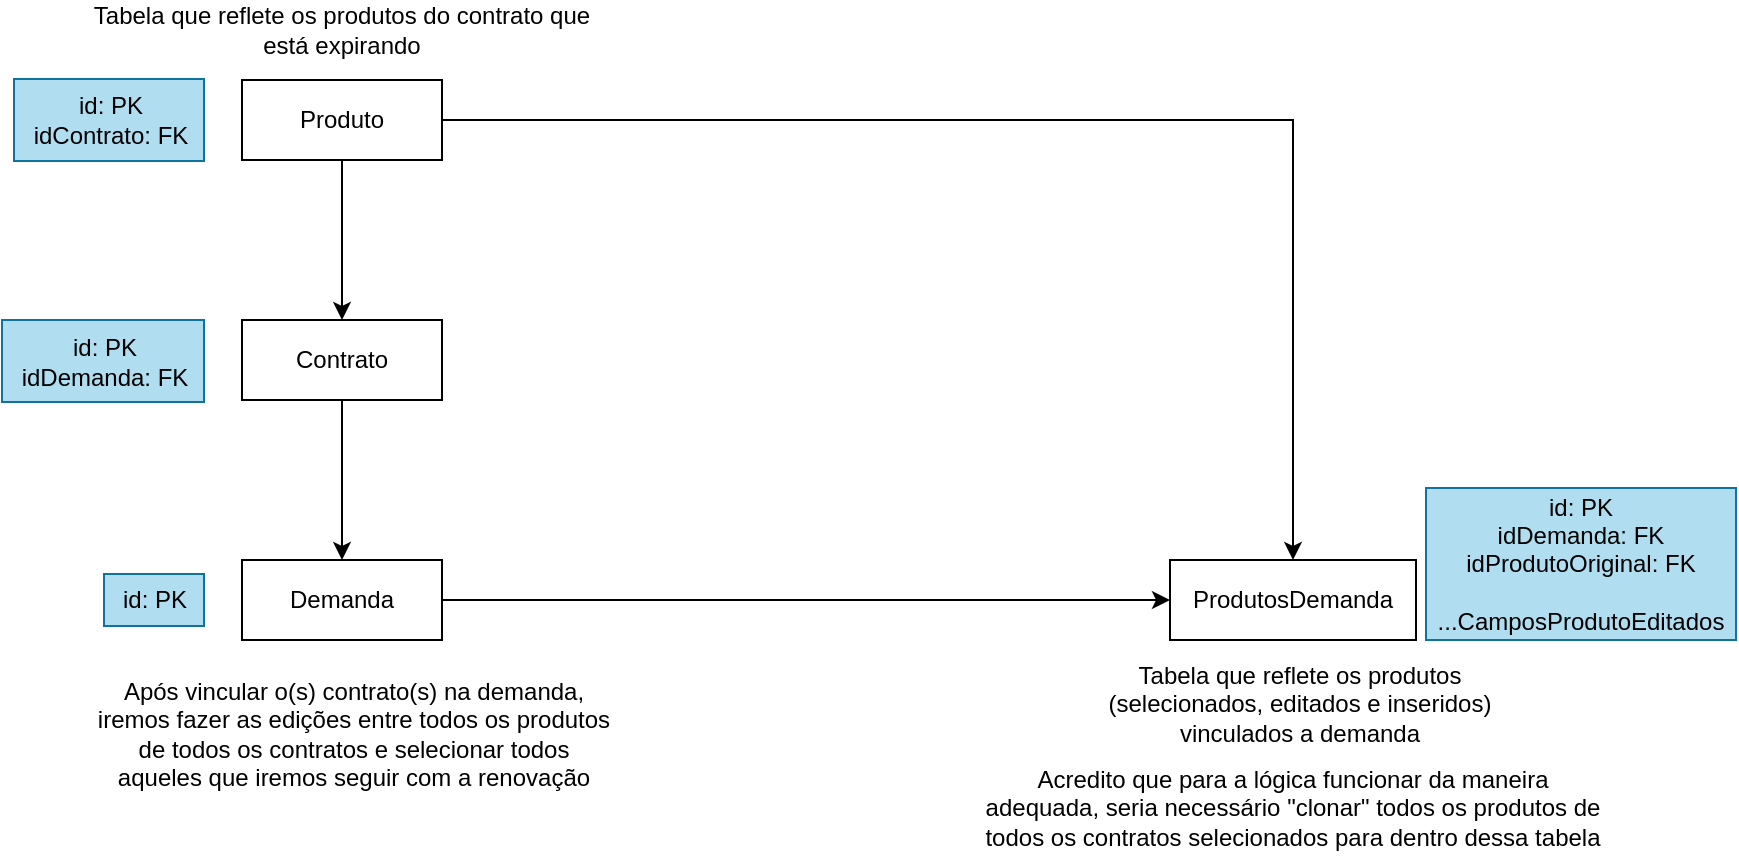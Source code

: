 <mxfile version="21.6.9" type="github">
  <diagram name="Página-1" id="Pv-uPSXKJwnVkepwn0U3">
    <mxGraphModel dx="1450" dy="594" grid="0" gridSize="10" guides="1" tooltips="1" connect="1" arrows="1" fold="1" page="0" pageScale="1" pageWidth="827" pageHeight="1169" math="0" shadow="0">
      <root>
        <mxCell id="0" />
        <mxCell id="1" parent="0" />
        <mxCell id="guSIaSDa5D-_uKVz6Epk-13" style="edgeStyle=orthogonalEdgeStyle;rounded=0;orthogonalLoop=1;jettySize=auto;html=1;entryX=0.5;entryY=0;entryDx=0;entryDy=0;" parent="1" source="_ZVavmt4DmscRp0UoZDF-1" target="guSIaSDa5D-_uKVz6Epk-1" edge="1">
          <mxGeometry relative="1" as="geometry" />
        </mxCell>
        <mxCell id="_ZVavmt4DmscRp0UoZDF-1" value="Contrato" style="whiteSpace=wrap;html=1;align=center;" parent="1" vertex="1">
          <mxGeometry x="-100" y="220" width="100" height="40" as="geometry" />
        </mxCell>
        <mxCell id="guSIaSDa5D-_uKVz6Epk-14" style="edgeStyle=orthogonalEdgeStyle;rounded=0;orthogonalLoop=1;jettySize=auto;html=1;entryX=0;entryY=0.5;entryDx=0;entryDy=0;" parent="1" source="guSIaSDa5D-_uKVz6Epk-1" target="guSIaSDa5D-_uKVz6Epk-6" edge="1">
          <mxGeometry relative="1" as="geometry">
            <Array as="points">
              <mxPoint x="173" y="360" />
            </Array>
          </mxGeometry>
        </mxCell>
        <mxCell id="guSIaSDa5D-_uKVz6Epk-1" value="Demanda" style="whiteSpace=wrap;html=1;align=center;" parent="1" vertex="1">
          <mxGeometry x="-100" y="340" width="100" height="40" as="geometry" />
        </mxCell>
        <mxCell id="guSIaSDa5D-_uKVz6Epk-3" style="edgeStyle=orthogonalEdgeStyle;rounded=0;orthogonalLoop=1;jettySize=auto;html=1;entryX=0.5;entryY=0;entryDx=0;entryDy=0;" parent="1" source="guSIaSDa5D-_uKVz6Epk-2" target="_ZVavmt4DmscRp0UoZDF-1" edge="1">
          <mxGeometry relative="1" as="geometry" />
        </mxCell>
        <mxCell id="guSIaSDa5D-_uKVz6Epk-18" style="edgeStyle=orthogonalEdgeStyle;rounded=0;orthogonalLoop=1;jettySize=auto;html=1;entryX=0.5;entryY=0;entryDx=0;entryDy=0;" parent="1" source="guSIaSDa5D-_uKVz6Epk-2" target="guSIaSDa5D-_uKVz6Epk-6" edge="1">
          <mxGeometry relative="1" as="geometry" />
        </mxCell>
        <mxCell id="guSIaSDa5D-_uKVz6Epk-2" value="Produto" style="whiteSpace=wrap;html=1;align=center;" parent="1" vertex="1">
          <mxGeometry x="-100" y="100" width="100" height="40" as="geometry" />
        </mxCell>
        <mxCell id="guSIaSDa5D-_uKVz6Epk-6" value="ProdutosDemanda" style="whiteSpace=wrap;html=1;align=center;" parent="1" vertex="1">
          <mxGeometry x="364" y="340" width="123" height="40" as="geometry" />
        </mxCell>
        <mxCell id="guSIaSDa5D-_uKVz6Epk-8" value="Tabela que reflete os produtos do contrato que está expirando" style="text;html=1;strokeColor=none;fillColor=none;align=center;verticalAlign=middle;whiteSpace=wrap;rounded=0;" parent="1" vertex="1">
          <mxGeometry x="-180" y="60" width="260" height="30" as="geometry" />
        </mxCell>
        <mxCell id="guSIaSDa5D-_uKVz6Epk-9" value="Após vincular o(s) contrato(s) na demanda, iremos fazer as edições entre todos os produtos de todos os contratos e selecionar todos aqueles que iremos seguir com a renovação" style="text;html=1;strokeColor=none;fillColor=none;align=center;verticalAlign=middle;whiteSpace=wrap;rounded=0;" parent="1" vertex="1">
          <mxGeometry x="-174" y="412" width="260" height="30" as="geometry" />
        </mxCell>
        <mxCell id="guSIaSDa5D-_uKVz6Epk-10" value="Tabela que reflete os produtos &lt;br&gt;(selecionados, editados e inseridos)&lt;br&gt;vinculados a demanda" style="text;html=1;strokeColor=none;fillColor=none;align=center;verticalAlign=middle;whiteSpace=wrap;rounded=0;" parent="1" vertex="1">
          <mxGeometry x="299" y="397" width="260" height="30" as="geometry" />
        </mxCell>
        <mxCell id="guSIaSDa5D-_uKVz6Epk-15" value="Acredito que para a lógica funcionar da maneira adequada, seria necessário &quot;clonar&quot; todos os produtos de todos os contratos selecionados para dentro dessa tabela" style="text;html=1;strokeColor=none;fillColor=none;align=center;verticalAlign=middle;whiteSpace=wrap;rounded=0;" parent="1" vertex="1">
          <mxGeometry x="270" y="435" width="311" height="58" as="geometry" />
        </mxCell>
        <mxCell id="guSIaSDa5D-_uKVz6Epk-16" value="id: PK&lt;br&gt;idDemanda: FK&lt;br&gt;idProdutoOriginal: FK&lt;br&gt;&lt;br&gt;...CamposProdutoEditados" style="text;html=1;strokeColor=#10739e;fillColor=#b1ddf0;align=center;verticalAlign=middle;whiteSpace=wrap;rounded=0;" parent="1" vertex="1">
          <mxGeometry x="492" y="304" width="155" height="76" as="geometry" />
        </mxCell>
        <mxCell id="guSIaSDa5D-_uKVz6Epk-19" value="id: PK" style="text;html=1;align=center;verticalAlign=middle;resizable=0;points=[];autosize=1;strokeColor=#10739e;fillColor=#b1ddf0;" parent="1" vertex="1">
          <mxGeometry x="-169" y="347" width="50" height="26" as="geometry" />
        </mxCell>
        <mxCell id="guSIaSDa5D-_uKVz6Epk-20" value="id: PK&lt;br&gt;idDemanda: FK" style="text;html=1;align=center;verticalAlign=middle;resizable=0;points=[];autosize=1;strokeColor=#10739e;fillColor=#b1ddf0;" parent="1" vertex="1">
          <mxGeometry x="-220" y="220" width="101" height="41" as="geometry" />
        </mxCell>
        <mxCell id="guSIaSDa5D-_uKVz6Epk-21" value="id: PK&lt;br&gt;idContrato: FK" style="text;html=1;align=center;verticalAlign=middle;resizable=0;points=[];autosize=1;strokeColor=#10739e;fillColor=#b1ddf0;" parent="1" vertex="1">
          <mxGeometry x="-214" y="99.5" width="95" height="41" as="geometry" />
        </mxCell>
      </root>
    </mxGraphModel>
  </diagram>
</mxfile>
